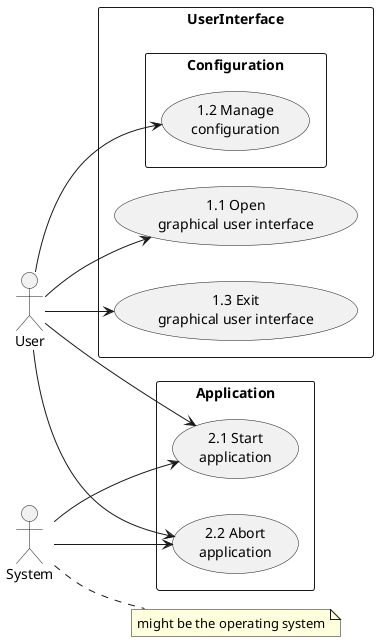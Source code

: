 @startuml Usecases
left to right direction

!define include "<<include>>"

actor user as "User"
actor system as "System"

note right of system : might be the operating system

rectangle UserInterface {
    usecase open as "
        1.1 Open
        graphical user interface
    "
    usecase exit as "
        1.3 Exit
        graphical user interface
    "
    user --> open
    user --> exit
    
    rectangle Configuration {
        usecase manage as "
            1.2 Manage
            configuration
        "
    }
    user --> manage
}

rectangle Application {
    usecase start as "
        2.1 Start
        application
    "
    usecase abort as "
        2.2 Abort
        application
    "
}

user --> start
user --> abort

system --> start
system --> abort

@enduml